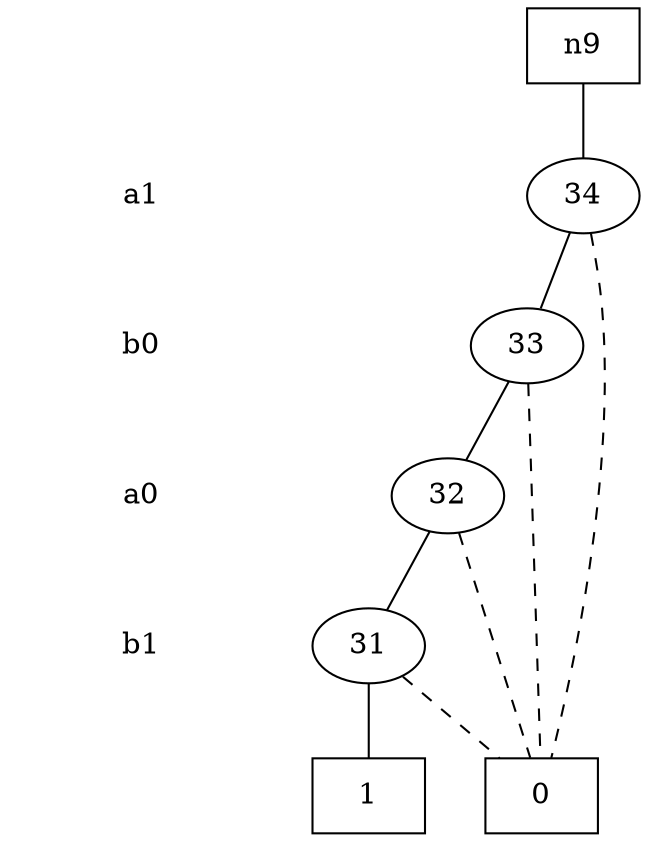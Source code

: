 digraph "DD" {
size = "7.5,10"
center = true;
edge [dir = none];
{ node [shape = plaintext];
  edge [style = invis];
  "CONST NODES" [style = invis];
" a1 " -> " b0 " -> " a0 " -> " b1 " -> "CONST NODES"; 
}
{ rank = same; node [shape = box]; edge [style = invis];
"  n9  "; }
{ rank = same; " a1 ";
"34";
}
{ rank = same; " b0 ";
"33";
}
{ rank = same; " a0 ";
"32";
}
{ rank = same; " b1 ";
"31";
}
{ rank = same; "CONST NODES";
{ node [shape = box]; "10";
"f";
}
}
"  n9  " -> "34" [style = solid];
"34" -> "33";
"34" -> "10" [style = dashed];
"33" -> "32";
"33" -> "10" [style = dashed];
"32" -> "31";
"32" -> "10" [style = dashed];
"31" -> "f";
"31" -> "10" [style = dashed];
"10" [label = "0"];
"f" [label = "1"];
}

